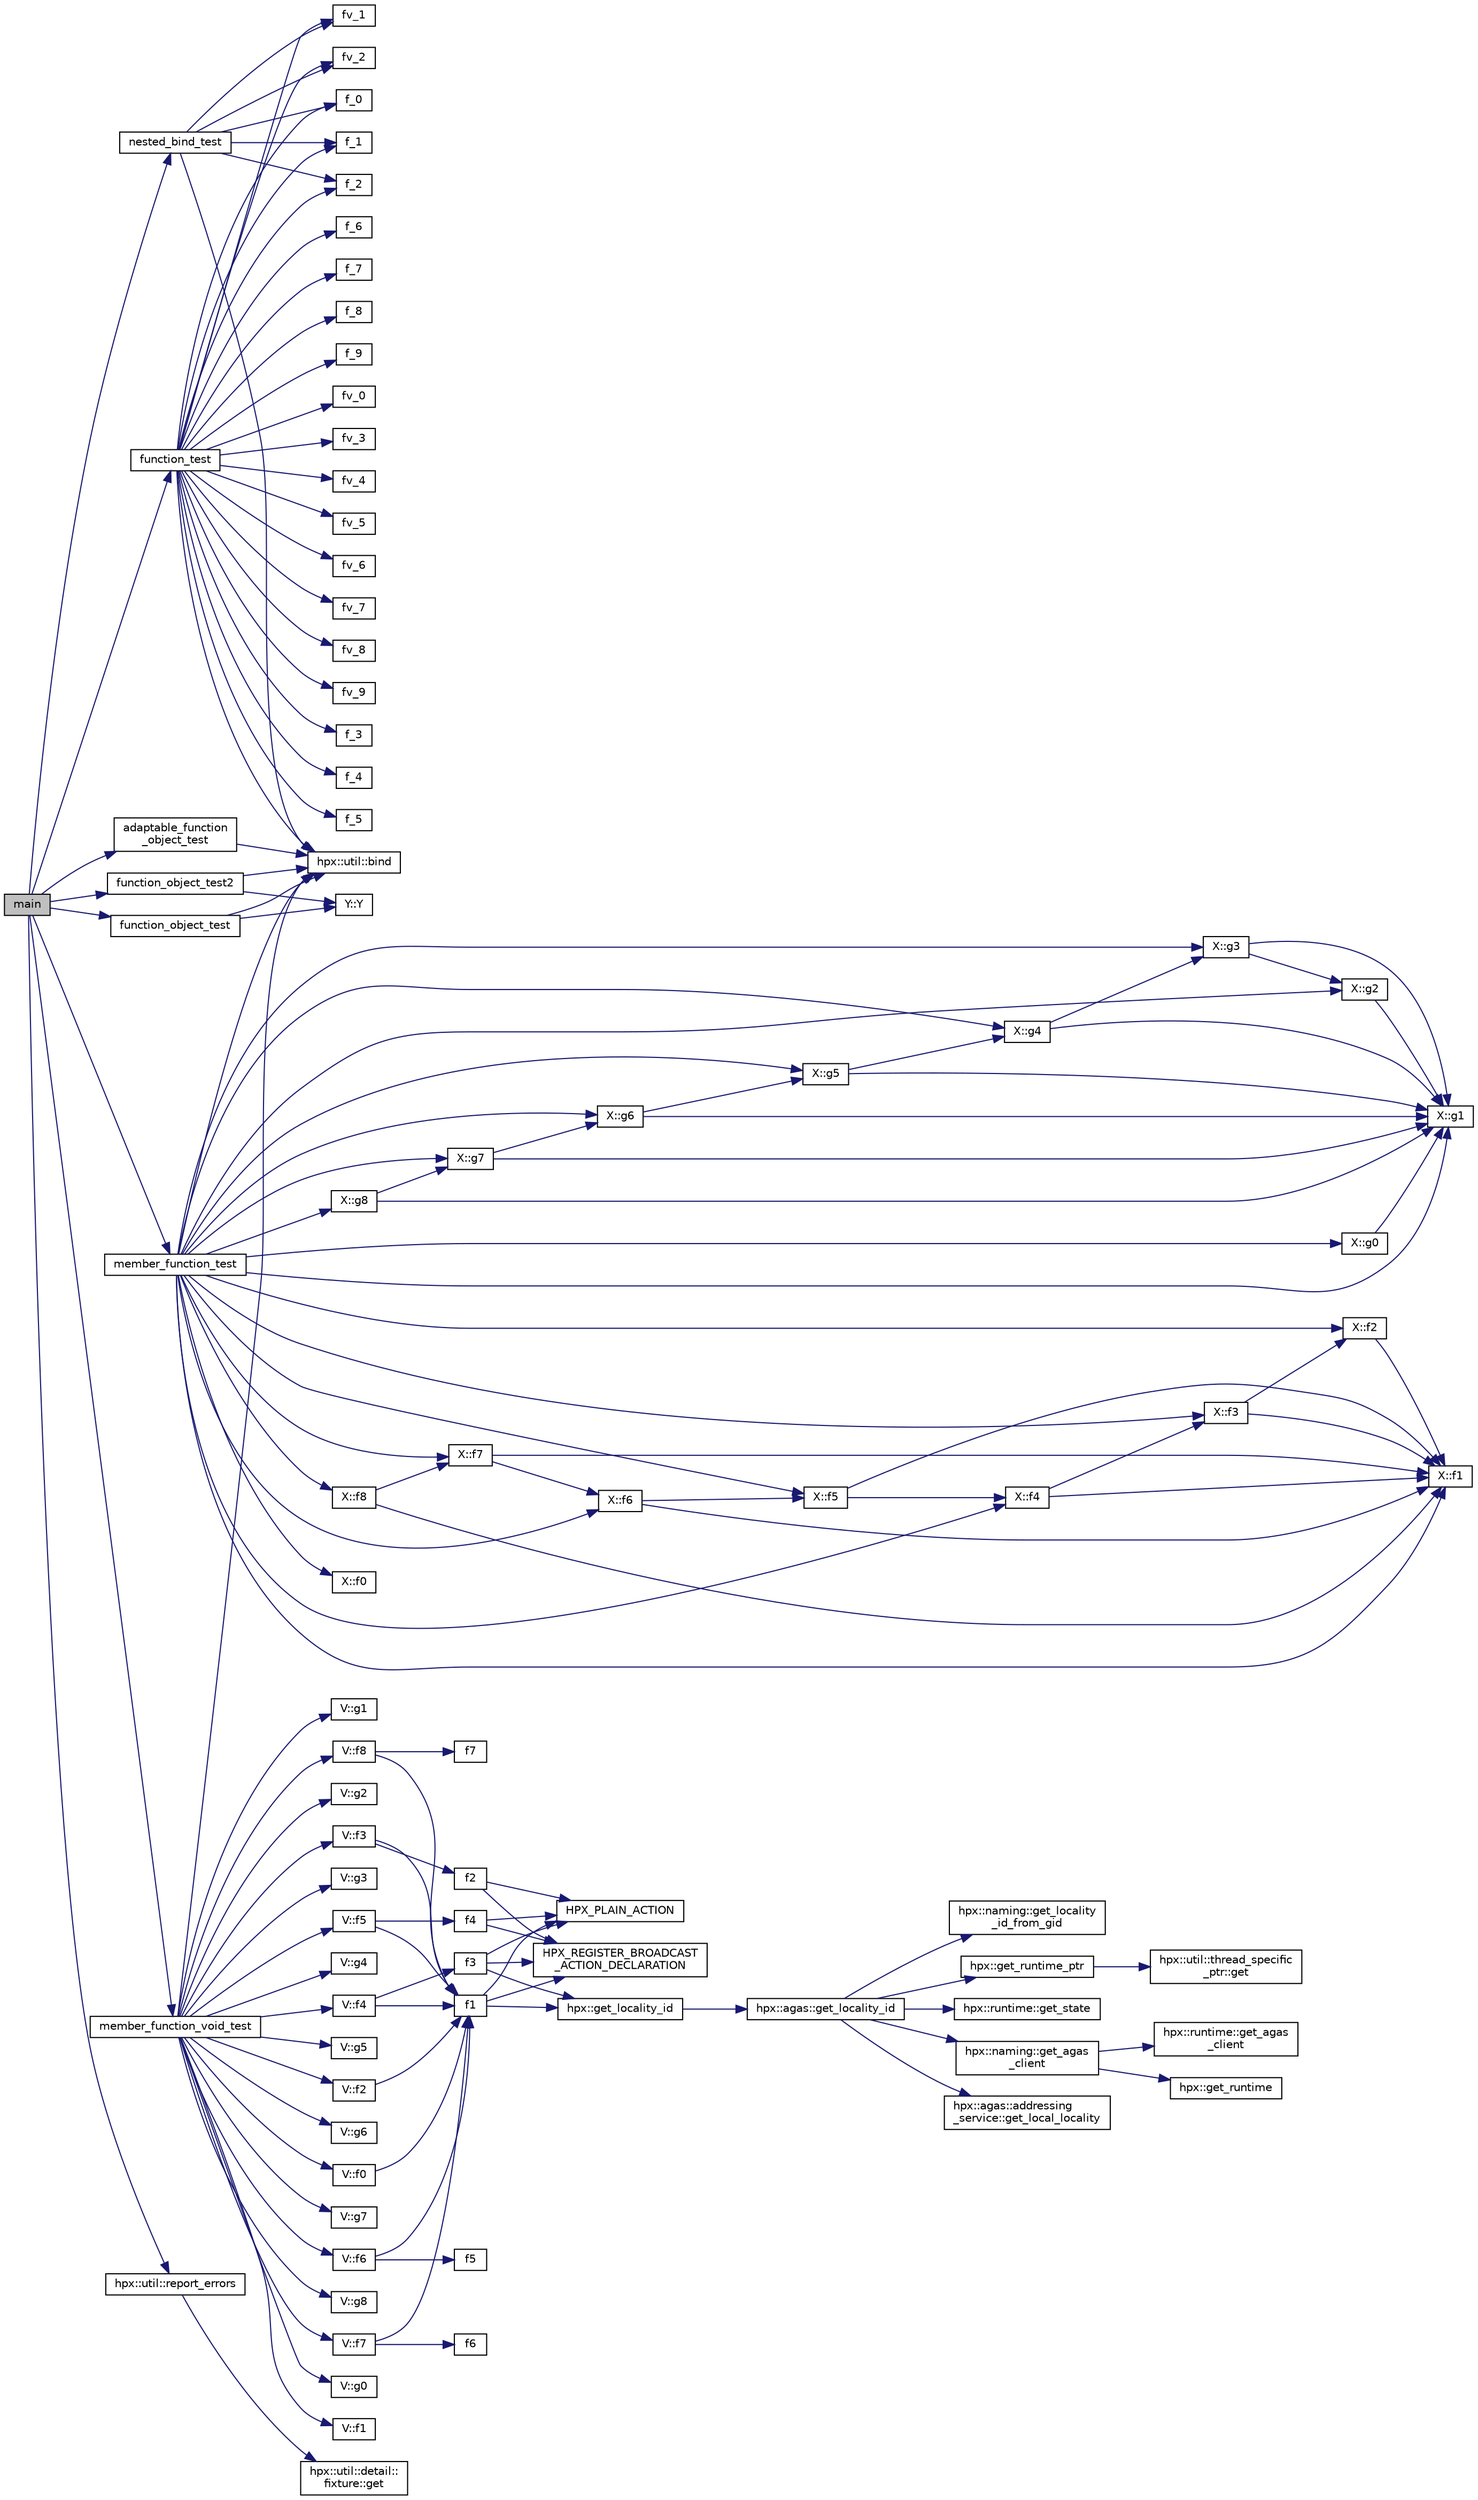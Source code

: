 digraph "main"
{
  edge [fontname="Helvetica",fontsize="10",labelfontname="Helvetica",labelfontsize="10"];
  node [fontname="Helvetica",fontsize="10",shape=record];
  rankdir="LR";
  Node123 [label="main",height=0.2,width=0.4,color="black", fillcolor="grey75", style="filled", fontcolor="black"];
  Node123 -> Node124 [color="midnightblue",fontsize="10",style="solid",fontname="Helvetica"];
  Node124 [label="function_test",height=0.2,width=0.4,color="black", fillcolor="white", style="filled",URL="$d0/dac/bind__test_8cpp.html#a6ee9de4d96e8df35a4364f08aad0eb29"];
  Node124 -> Node125 [color="midnightblue",fontsize="10",style="solid",fontname="Helvetica"];
  Node125 [label="hpx::util::bind",height=0.2,width=0.4,color="black", fillcolor="white", style="filled",URL="$df/dad/namespacehpx_1_1util.html#ad844caedf82a0173d6909d910c3e48c6"];
  Node124 -> Node126 [color="midnightblue",fontsize="10",style="solid",fontname="Helvetica"];
  Node126 [label="f_0",height=0.2,width=0.4,color="black", fillcolor="white", style="filled",URL="$d0/dac/bind__test_8cpp.html#a261979008f1a2cd47de120ec80540f80"];
  Node124 -> Node127 [color="midnightblue",fontsize="10",style="solid",fontname="Helvetica"];
  Node127 [label="f_1",height=0.2,width=0.4,color="black", fillcolor="white", style="filled",URL="$d0/dac/bind__test_8cpp.html#a52e27266a0c1af29c940b831d7d9d5d1"];
  Node124 -> Node128 [color="midnightblue",fontsize="10",style="solid",fontname="Helvetica"];
  Node128 [label="f_2",height=0.2,width=0.4,color="black", fillcolor="white", style="filled",URL="$d0/dac/bind__test_8cpp.html#a58ebfe4d1ac8dfaba39cc6d9bd0ceff3"];
  Node124 -> Node129 [color="midnightblue",fontsize="10",style="solid",fontname="Helvetica"];
  Node129 [label="f_3",height=0.2,width=0.4,color="black", fillcolor="white", style="filled",URL="$d0/dac/bind__test_8cpp.html#a4048f81826c4dcaa8ff4218929c0c12e"];
  Node124 -> Node130 [color="midnightblue",fontsize="10",style="solid",fontname="Helvetica"];
  Node130 [label="f_4",height=0.2,width=0.4,color="black", fillcolor="white", style="filled",URL="$d0/dac/bind__test_8cpp.html#ad9c5030fcce63249e037aab5080183a8"];
  Node124 -> Node131 [color="midnightblue",fontsize="10",style="solid",fontname="Helvetica"];
  Node131 [label="f_5",height=0.2,width=0.4,color="black", fillcolor="white", style="filled",URL="$d0/dac/bind__test_8cpp.html#aaef03360d34c837e14ef2de7a9dd99ca"];
  Node124 -> Node132 [color="midnightblue",fontsize="10",style="solid",fontname="Helvetica"];
  Node132 [label="f_6",height=0.2,width=0.4,color="black", fillcolor="white", style="filled",URL="$d0/dac/bind__test_8cpp.html#a62a586620736fa0708caf732e64430c1"];
  Node124 -> Node133 [color="midnightblue",fontsize="10",style="solid",fontname="Helvetica"];
  Node133 [label="f_7",height=0.2,width=0.4,color="black", fillcolor="white", style="filled",URL="$d0/dac/bind__test_8cpp.html#a9d1f9111aa55cb39d4aed8753233e829"];
  Node124 -> Node134 [color="midnightblue",fontsize="10",style="solid",fontname="Helvetica"];
  Node134 [label="f_8",height=0.2,width=0.4,color="black", fillcolor="white", style="filled",URL="$d0/dac/bind__test_8cpp.html#a9b56696ead1cbfa05260297a0170c131"];
  Node124 -> Node135 [color="midnightblue",fontsize="10",style="solid",fontname="Helvetica"];
  Node135 [label="f_9",height=0.2,width=0.4,color="black", fillcolor="white", style="filled",URL="$d0/dac/bind__test_8cpp.html#aafb5aff34ed32ada0c270679ea2a7699"];
  Node124 -> Node136 [color="midnightblue",fontsize="10",style="solid",fontname="Helvetica"];
  Node136 [label="fv_0",height=0.2,width=0.4,color="black", fillcolor="white", style="filled",URL="$d0/dac/bind__test_8cpp.html#ac364dfd804f49816bb7491b2c97dcac8"];
  Node124 -> Node137 [color="midnightblue",fontsize="10",style="solid",fontname="Helvetica"];
  Node137 [label="fv_1",height=0.2,width=0.4,color="black", fillcolor="white", style="filled",URL="$d0/dac/bind__test_8cpp.html#a82db00a6f6dfcde2399b05850b0ea382"];
  Node124 -> Node138 [color="midnightblue",fontsize="10",style="solid",fontname="Helvetica"];
  Node138 [label="fv_2",height=0.2,width=0.4,color="black", fillcolor="white", style="filled",URL="$d0/dac/bind__test_8cpp.html#a0366e914aebad67177a257c59ff0920b"];
  Node124 -> Node139 [color="midnightblue",fontsize="10",style="solid",fontname="Helvetica"];
  Node139 [label="fv_3",height=0.2,width=0.4,color="black", fillcolor="white", style="filled",URL="$d0/dac/bind__test_8cpp.html#a989f92653942d12c76d028713851217f"];
  Node124 -> Node140 [color="midnightblue",fontsize="10",style="solid",fontname="Helvetica"];
  Node140 [label="fv_4",height=0.2,width=0.4,color="black", fillcolor="white", style="filled",URL="$d0/dac/bind__test_8cpp.html#aa7ea936612f3cbbc2aff862ba3b30539"];
  Node124 -> Node141 [color="midnightblue",fontsize="10",style="solid",fontname="Helvetica"];
  Node141 [label="fv_5",height=0.2,width=0.4,color="black", fillcolor="white", style="filled",URL="$d0/dac/bind__test_8cpp.html#ace6691bf745ef92f70b7222cc1dbfe49"];
  Node124 -> Node142 [color="midnightblue",fontsize="10",style="solid",fontname="Helvetica"];
  Node142 [label="fv_6",height=0.2,width=0.4,color="black", fillcolor="white", style="filled",URL="$d0/dac/bind__test_8cpp.html#a59e719acccb6d3547e110800e62c896b"];
  Node124 -> Node143 [color="midnightblue",fontsize="10",style="solid",fontname="Helvetica"];
  Node143 [label="fv_7",height=0.2,width=0.4,color="black", fillcolor="white", style="filled",URL="$d0/dac/bind__test_8cpp.html#ad6fdd7205094c394f7424fecf42eaa27"];
  Node124 -> Node144 [color="midnightblue",fontsize="10",style="solid",fontname="Helvetica"];
  Node144 [label="fv_8",height=0.2,width=0.4,color="black", fillcolor="white", style="filled",URL="$d0/dac/bind__test_8cpp.html#a7811e0ff9884341463adec64e9425990"];
  Node124 -> Node145 [color="midnightblue",fontsize="10",style="solid",fontname="Helvetica"];
  Node145 [label="fv_9",height=0.2,width=0.4,color="black", fillcolor="white", style="filled",URL="$d0/dac/bind__test_8cpp.html#a1905ce4b714fec898db796845e0679e4"];
  Node123 -> Node146 [color="midnightblue",fontsize="10",style="solid",fontname="Helvetica"];
  Node146 [label="function_object_test",height=0.2,width=0.4,color="black", fillcolor="white", style="filled",URL="$d0/dac/bind__test_8cpp.html#a5813b64dd3cb2f38179d5390335c98c8"];
  Node146 -> Node125 [color="midnightblue",fontsize="10",style="solid",fontname="Helvetica"];
  Node146 -> Node147 [color="midnightblue",fontsize="10",style="solid",fontname="Helvetica"];
  Node147 [label="Y::Y",height=0.2,width=0.4,color="black", fillcolor="white", style="filled",URL="$dd/dc3/struct_y.html#a057bcc5c6f8aae5965bc0289838fa9e8"];
  Node123 -> Node148 [color="midnightblue",fontsize="10",style="solid",fontname="Helvetica"];
  Node148 [label="function_object_test2",height=0.2,width=0.4,color="black", fillcolor="white", style="filled",URL="$d0/dac/bind__test_8cpp.html#ae19e20689c4fbcf245e42a77edc6c3cd"];
  Node148 -> Node125 [color="midnightblue",fontsize="10",style="solid",fontname="Helvetica"];
  Node148 -> Node147 [color="midnightblue",fontsize="10",style="solid",fontname="Helvetica"];
  Node123 -> Node149 [color="midnightblue",fontsize="10",style="solid",fontname="Helvetica"];
  Node149 [label="adaptable_function\l_object_test",height=0.2,width=0.4,color="black", fillcolor="white", style="filled",URL="$d0/dac/bind__test_8cpp.html#a02e44b1a9858fe6cab059ad1b6d92e45"];
  Node149 -> Node125 [color="midnightblue",fontsize="10",style="solid",fontname="Helvetica"];
  Node123 -> Node150 [color="midnightblue",fontsize="10",style="solid",fontname="Helvetica"];
  Node150 [label="member_function_test",height=0.2,width=0.4,color="black", fillcolor="white", style="filled",URL="$d0/dac/bind__test_8cpp.html#a88e5cb4beee47844ffcd89c13eb2db53"];
  Node150 -> Node125 [color="midnightblue",fontsize="10",style="solid",fontname="Helvetica"];
  Node150 -> Node151 [color="midnightblue",fontsize="10",style="solid",fontname="Helvetica"];
  Node151 [label="X::f0",height=0.2,width=0.4,color="black", fillcolor="white", style="filled",URL="$d9/d80/struct_x.html#a83a8df3af3dece389c5d561935b2a1f1"];
  Node150 -> Node152 [color="midnightblue",fontsize="10",style="solid",fontname="Helvetica"];
  Node152 [label="X::g0",height=0.2,width=0.4,color="black", fillcolor="white", style="filled",URL="$d9/d80/struct_x.html#aedc1e298ab8551de6d9e56e98df97d4c"];
  Node152 -> Node153 [color="midnightblue",fontsize="10",style="solid",fontname="Helvetica"];
  Node153 [label="X::g1",height=0.2,width=0.4,color="black", fillcolor="white", style="filled",URL="$d9/d80/struct_x.html#a97aa20c915c28fdea9a2d7ad3d2dc9fa"];
  Node150 -> Node154 [color="midnightblue",fontsize="10",style="solid",fontname="Helvetica"];
  Node154 [label="X::f1",height=0.2,width=0.4,color="black", fillcolor="white", style="filled",URL="$d9/d80/struct_x.html#a4b13a580279f68c0815bdfa0ceb81a36"];
  Node150 -> Node153 [color="midnightblue",fontsize="10",style="solid",fontname="Helvetica"];
  Node150 -> Node155 [color="midnightblue",fontsize="10",style="solid",fontname="Helvetica"];
  Node155 [label="X::f2",height=0.2,width=0.4,color="black", fillcolor="white", style="filled",URL="$d9/d80/struct_x.html#abead17ebf63427076f32b0d669052a81"];
  Node155 -> Node154 [color="midnightblue",fontsize="10",style="solid",fontname="Helvetica"];
  Node150 -> Node156 [color="midnightblue",fontsize="10",style="solid",fontname="Helvetica"];
  Node156 [label="X::g2",height=0.2,width=0.4,color="black", fillcolor="white", style="filled",URL="$d9/d80/struct_x.html#a2a3a78dcc50deb66ef66849085fb838a"];
  Node156 -> Node153 [color="midnightblue",fontsize="10",style="solid",fontname="Helvetica"];
  Node150 -> Node157 [color="midnightblue",fontsize="10",style="solid",fontname="Helvetica"];
  Node157 [label="X::f3",height=0.2,width=0.4,color="black", fillcolor="white", style="filled",URL="$d9/d80/struct_x.html#a96b39955c6e699ea096325dd02930119"];
  Node157 -> Node155 [color="midnightblue",fontsize="10",style="solid",fontname="Helvetica"];
  Node157 -> Node154 [color="midnightblue",fontsize="10",style="solid",fontname="Helvetica"];
  Node150 -> Node158 [color="midnightblue",fontsize="10",style="solid",fontname="Helvetica"];
  Node158 [label="X::g3",height=0.2,width=0.4,color="black", fillcolor="white", style="filled",URL="$d9/d80/struct_x.html#a923c2a96359512bbd6fb1ab2b18f561f"];
  Node158 -> Node156 [color="midnightblue",fontsize="10",style="solid",fontname="Helvetica"];
  Node158 -> Node153 [color="midnightblue",fontsize="10",style="solid",fontname="Helvetica"];
  Node150 -> Node159 [color="midnightblue",fontsize="10",style="solid",fontname="Helvetica"];
  Node159 [label="X::f4",height=0.2,width=0.4,color="black", fillcolor="white", style="filled",URL="$d9/d80/struct_x.html#a617a1f581fd69596cb59fad83d02d7da"];
  Node159 -> Node157 [color="midnightblue",fontsize="10",style="solid",fontname="Helvetica"];
  Node159 -> Node154 [color="midnightblue",fontsize="10",style="solid",fontname="Helvetica"];
  Node150 -> Node160 [color="midnightblue",fontsize="10",style="solid",fontname="Helvetica"];
  Node160 [label="X::g4",height=0.2,width=0.4,color="black", fillcolor="white", style="filled",URL="$d9/d80/struct_x.html#a081a2b301c04ca42694c3af39e40f852"];
  Node160 -> Node158 [color="midnightblue",fontsize="10",style="solid",fontname="Helvetica"];
  Node160 -> Node153 [color="midnightblue",fontsize="10",style="solid",fontname="Helvetica"];
  Node150 -> Node161 [color="midnightblue",fontsize="10",style="solid",fontname="Helvetica"];
  Node161 [label="X::f5",height=0.2,width=0.4,color="black", fillcolor="white", style="filled",URL="$d9/d80/struct_x.html#a4407376897e8748ef73bff13187a7640"];
  Node161 -> Node159 [color="midnightblue",fontsize="10",style="solid",fontname="Helvetica"];
  Node161 -> Node154 [color="midnightblue",fontsize="10",style="solid",fontname="Helvetica"];
  Node150 -> Node162 [color="midnightblue",fontsize="10",style="solid",fontname="Helvetica"];
  Node162 [label="X::g5",height=0.2,width=0.4,color="black", fillcolor="white", style="filled",URL="$d9/d80/struct_x.html#afb95222f4c2342e9ff9a87b7cd6b7ae3"];
  Node162 -> Node160 [color="midnightblue",fontsize="10",style="solid",fontname="Helvetica"];
  Node162 -> Node153 [color="midnightblue",fontsize="10",style="solid",fontname="Helvetica"];
  Node150 -> Node163 [color="midnightblue",fontsize="10",style="solid",fontname="Helvetica"];
  Node163 [label="X::f6",height=0.2,width=0.4,color="black", fillcolor="white", style="filled",URL="$d9/d80/struct_x.html#a0ba6dad92a64fe568ed7184e59356167"];
  Node163 -> Node161 [color="midnightblue",fontsize="10",style="solid",fontname="Helvetica"];
  Node163 -> Node154 [color="midnightblue",fontsize="10",style="solid",fontname="Helvetica"];
  Node150 -> Node164 [color="midnightblue",fontsize="10",style="solid",fontname="Helvetica"];
  Node164 [label="X::g6",height=0.2,width=0.4,color="black", fillcolor="white", style="filled",URL="$d9/d80/struct_x.html#ad7d289e00f81a8dee32b17654f20f88f"];
  Node164 -> Node162 [color="midnightblue",fontsize="10",style="solid",fontname="Helvetica"];
  Node164 -> Node153 [color="midnightblue",fontsize="10",style="solid",fontname="Helvetica"];
  Node150 -> Node165 [color="midnightblue",fontsize="10",style="solid",fontname="Helvetica"];
  Node165 [label="X::f7",height=0.2,width=0.4,color="black", fillcolor="white", style="filled",URL="$d9/d80/struct_x.html#a6c2d587d7a1d77cea56a91ab664130b8"];
  Node165 -> Node163 [color="midnightblue",fontsize="10",style="solid",fontname="Helvetica"];
  Node165 -> Node154 [color="midnightblue",fontsize="10",style="solid",fontname="Helvetica"];
  Node150 -> Node166 [color="midnightblue",fontsize="10",style="solid",fontname="Helvetica"];
  Node166 [label="X::g7",height=0.2,width=0.4,color="black", fillcolor="white", style="filled",URL="$d9/d80/struct_x.html#a3b4af95e2c502f6341226e23c00e7a61"];
  Node166 -> Node164 [color="midnightblue",fontsize="10",style="solid",fontname="Helvetica"];
  Node166 -> Node153 [color="midnightblue",fontsize="10",style="solid",fontname="Helvetica"];
  Node150 -> Node167 [color="midnightblue",fontsize="10",style="solid",fontname="Helvetica"];
  Node167 [label="X::f8",height=0.2,width=0.4,color="black", fillcolor="white", style="filled",URL="$d9/d80/struct_x.html#af8508c9acafc85697f3ac8c96a7a2b8c"];
  Node167 -> Node165 [color="midnightblue",fontsize="10",style="solid",fontname="Helvetica"];
  Node167 -> Node154 [color="midnightblue",fontsize="10",style="solid",fontname="Helvetica"];
  Node150 -> Node168 [color="midnightblue",fontsize="10",style="solid",fontname="Helvetica"];
  Node168 [label="X::g8",height=0.2,width=0.4,color="black", fillcolor="white", style="filled",URL="$d9/d80/struct_x.html#a4ec6d55e0cfe8486410df3a15129e762"];
  Node168 -> Node166 [color="midnightblue",fontsize="10",style="solid",fontname="Helvetica"];
  Node168 -> Node153 [color="midnightblue",fontsize="10",style="solid",fontname="Helvetica"];
  Node123 -> Node169 [color="midnightblue",fontsize="10",style="solid",fontname="Helvetica"];
  Node169 [label="member_function_void_test",height=0.2,width=0.4,color="black", fillcolor="white", style="filled",URL="$d0/dac/bind__test_8cpp.html#a0cd26a0269df9255c264fc823bfe4cd2"];
  Node169 -> Node125 [color="midnightblue",fontsize="10",style="solid",fontname="Helvetica"];
  Node169 -> Node170 [color="midnightblue",fontsize="10",style="solid",fontname="Helvetica"];
  Node170 [label="V::f0",height=0.2,width=0.4,color="black", fillcolor="white", style="filled",URL="$d1/d19/struct_v.html#a7f5f018047748e35522406c1ff8bda5d"];
  Node170 -> Node171 [color="midnightblue",fontsize="10",style="solid",fontname="Helvetica"];
  Node171 [label="f1",height=0.2,width=0.4,color="black", fillcolor="white", style="filled",URL="$d8/d8b/broadcast_8cpp.html#a1751fbd41f2529b84514a9dbd767959a"];
  Node171 -> Node172 [color="midnightblue",fontsize="10",style="solid",fontname="Helvetica"];
  Node172 [label="hpx::get_locality_id",height=0.2,width=0.4,color="black", fillcolor="white", style="filled",URL="$d8/d83/namespacehpx.html#a158d7c54a657bb364c1704033010697b",tooltip="Return the number of the locality this function is being called from. "];
  Node172 -> Node173 [color="midnightblue",fontsize="10",style="solid",fontname="Helvetica"];
  Node173 [label="hpx::agas::get_locality_id",height=0.2,width=0.4,color="black", fillcolor="white", style="filled",URL="$dc/d54/namespacehpx_1_1agas.html#a491cc2ddecdf0f1a9129900caa6a4d3e"];
  Node173 -> Node174 [color="midnightblue",fontsize="10",style="solid",fontname="Helvetica"];
  Node174 [label="hpx::get_runtime_ptr",height=0.2,width=0.4,color="black", fillcolor="white", style="filled",URL="$d8/d83/namespacehpx.html#af29daf2bb3e01b4d6495a1742b6cce64"];
  Node174 -> Node175 [color="midnightblue",fontsize="10",style="solid",fontname="Helvetica"];
  Node175 [label="hpx::util::thread_specific\l_ptr::get",height=0.2,width=0.4,color="black", fillcolor="white", style="filled",URL="$d4/d4c/structhpx_1_1util_1_1thread__specific__ptr.html#a3b27d8520710478aa41d1f74206bdba9"];
  Node173 -> Node176 [color="midnightblue",fontsize="10",style="solid",fontname="Helvetica"];
  Node176 [label="hpx::runtime::get_state",height=0.2,width=0.4,color="black", fillcolor="white", style="filled",URL="$d0/d7b/classhpx_1_1runtime.html#ab405f80e060dac95d624520f38b0524c"];
  Node173 -> Node177 [color="midnightblue",fontsize="10",style="solid",fontname="Helvetica"];
  Node177 [label="hpx::naming::get_agas\l_client",height=0.2,width=0.4,color="black", fillcolor="white", style="filled",URL="$d4/dc9/namespacehpx_1_1naming.html#a0408fffd5d34b620712a801b0ae3b032"];
  Node177 -> Node178 [color="midnightblue",fontsize="10",style="solid",fontname="Helvetica"];
  Node178 [label="hpx::get_runtime",height=0.2,width=0.4,color="black", fillcolor="white", style="filled",URL="$d8/d83/namespacehpx.html#aef902cc6c7dd3b9fbadf34d1e850a070"];
  Node177 -> Node179 [color="midnightblue",fontsize="10",style="solid",fontname="Helvetica"];
  Node179 [label="hpx::runtime::get_agas\l_client",height=0.2,width=0.4,color="black", fillcolor="white", style="filled",URL="$d0/d7b/classhpx_1_1runtime.html#aeb5dddd30d6b9861669af8ad44d1a96a"];
  Node173 -> Node180 [color="midnightblue",fontsize="10",style="solid",fontname="Helvetica"];
  Node180 [label="hpx::agas::addressing\l_service::get_local_locality",height=0.2,width=0.4,color="black", fillcolor="white", style="filled",URL="$db/d58/structhpx_1_1agas_1_1addressing__service.html#ab52c19a37c2a7a006c6c15f90ad0539c"];
  Node173 -> Node181 [color="midnightblue",fontsize="10",style="solid",fontname="Helvetica"];
  Node181 [label="hpx::naming::get_locality\l_id_from_gid",height=0.2,width=0.4,color="black", fillcolor="white", style="filled",URL="$d4/dc9/namespacehpx_1_1naming.html#a7fd43037784560bd04fda9b49e33529f"];
  Node171 -> Node182 [color="midnightblue",fontsize="10",style="solid",fontname="Helvetica"];
  Node182 [label="HPX_PLAIN_ACTION",height=0.2,width=0.4,color="black", fillcolor="white", style="filled",URL="$d8/d8b/broadcast_8cpp.html#a19685a0394ce6a99351f7a679f6eeefc"];
  Node171 -> Node183 [color="midnightblue",fontsize="10",style="solid",fontname="Helvetica"];
  Node183 [label="HPX_REGISTER_BROADCAST\l_ACTION_DECLARATION",height=0.2,width=0.4,color="black", fillcolor="white", style="filled",URL="$d7/d38/addressing__service_8cpp.html#a573d764d9cb34eec46a4bdffcf07875f"];
  Node169 -> Node184 [color="midnightblue",fontsize="10",style="solid",fontname="Helvetica"];
  Node184 [label="V::g0",height=0.2,width=0.4,color="black", fillcolor="white", style="filled",URL="$d1/d19/struct_v.html#a13e7982ee3d59ce19623e6b338758c41"];
  Node169 -> Node185 [color="midnightblue",fontsize="10",style="solid",fontname="Helvetica"];
  Node185 [label="V::f1",height=0.2,width=0.4,color="black", fillcolor="white", style="filled",URL="$d1/d19/struct_v.html#aa8a47eaf2102cc6b2fc908bd02dd4465"];
  Node169 -> Node186 [color="midnightblue",fontsize="10",style="solid",fontname="Helvetica"];
  Node186 [label="V::g1",height=0.2,width=0.4,color="black", fillcolor="white", style="filled",URL="$d1/d19/struct_v.html#a89853da98e7b13a1750facf2f4406af2"];
  Node169 -> Node187 [color="midnightblue",fontsize="10",style="solid",fontname="Helvetica"];
  Node187 [label="V::f2",height=0.2,width=0.4,color="black", fillcolor="white", style="filled",URL="$d1/d19/struct_v.html#a9fc906cba52e02e38ae3f6c64829d5ba"];
  Node187 -> Node171 [color="midnightblue",fontsize="10",style="solid",fontname="Helvetica"];
  Node169 -> Node188 [color="midnightblue",fontsize="10",style="solid",fontname="Helvetica"];
  Node188 [label="V::g2",height=0.2,width=0.4,color="black", fillcolor="white", style="filled",URL="$d1/d19/struct_v.html#a54bcd833c27c7b40206d3278233ca9a5"];
  Node169 -> Node189 [color="midnightblue",fontsize="10",style="solid",fontname="Helvetica"];
  Node189 [label="V::f3",height=0.2,width=0.4,color="black", fillcolor="white", style="filled",URL="$d1/d19/struct_v.html#a02773f8887370a6b6c06aaa43c9ef7ba"];
  Node189 -> Node190 [color="midnightblue",fontsize="10",style="solid",fontname="Helvetica"];
  Node190 [label="f2",height=0.2,width=0.4,color="black", fillcolor="white", style="filled",URL="$d8/d8b/broadcast_8cpp.html#a90b718127ae383af9c1b52fb8d5e1166"];
  Node190 -> Node182 [color="midnightblue",fontsize="10",style="solid",fontname="Helvetica"];
  Node190 -> Node183 [color="midnightblue",fontsize="10",style="solid",fontname="Helvetica"];
  Node189 -> Node171 [color="midnightblue",fontsize="10",style="solid",fontname="Helvetica"];
  Node169 -> Node191 [color="midnightblue",fontsize="10",style="solid",fontname="Helvetica"];
  Node191 [label="V::g3",height=0.2,width=0.4,color="black", fillcolor="white", style="filled",URL="$d1/d19/struct_v.html#aa835c194cddcf6b1e02960d8117f6282"];
  Node169 -> Node192 [color="midnightblue",fontsize="10",style="solid",fontname="Helvetica"];
  Node192 [label="V::f4",height=0.2,width=0.4,color="black", fillcolor="white", style="filled",URL="$d1/d19/struct_v.html#aea51b7ff5554ae7ac78437adb2d6b128"];
  Node192 -> Node193 [color="midnightblue",fontsize="10",style="solid",fontname="Helvetica"];
  Node193 [label="f3",height=0.2,width=0.4,color="black", fillcolor="white", style="filled",URL="$d8/d8b/broadcast_8cpp.html#a9bac347cb7dd97427ecd2dd58525b646"];
  Node193 -> Node172 [color="midnightblue",fontsize="10",style="solid",fontname="Helvetica"];
  Node193 -> Node182 [color="midnightblue",fontsize="10",style="solid",fontname="Helvetica"];
  Node193 -> Node183 [color="midnightblue",fontsize="10",style="solid",fontname="Helvetica"];
  Node192 -> Node171 [color="midnightblue",fontsize="10",style="solid",fontname="Helvetica"];
  Node169 -> Node194 [color="midnightblue",fontsize="10",style="solid",fontname="Helvetica"];
  Node194 [label="V::g4",height=0.2,width=0.4,color="black", fillcolor="white", style="filled",URL="$d1/d19/struct_v.html#a05ab7a65b4aa5ae4238a30cac5ccbe0f"];
  Node169 -> Node195 [color="midnightblue",fontsize="10",style="solid",fontname="Helvetica"];
  Node195 [label="V::f5",height=0.2,width=0.4,color="black", fillcolor="white", style="filled",URL="$d1/d19/struct_v.html#ac8b9d79c01edf38bec04859019c58cc3"];
  Node195 -> Node196 [color="midnightblue",fontsize="10",style="solid",fontname="Helvetica"];
  Node196 [label="f4",height=0.2,width=0.4,color="black", fillcolor="white", style="filled",URL="$d8/d8b/broadcast_8cpp.html#a5b236ab98826d39f84ab55740c192155"];
  Node196 -> Node182 [color="midnightblue",fontsize="10",style="solid",fontname="Helvetica"];
  Node196 -> Node183 [color="midnightblue",fontsize="10",style="solid",fontname="Helvetica"];
  Node195 -> Node171 [color="midnightblue",fontsize="10",style="solid",fontname="Helvetica"];
  Node169 -> Node197 [color="midnightblue",fontsize="10",style="solid",fontname="Helvetica"];
  Node197 [label="V::g5",height=0.2,width=0.4,color="black", fillcolor="white", style="filled",URL="$d1/d19/struct_v.html#a117fde7de5ed18a87c4d76c0c4bfe4d1"];
  Node169 -> Node198 [color="midnightblue",fontsize="10",style="solid",fontname="Helvetica"];
  Node198 [label="V::f6",height=0.2,width=0.4,color="black", fillcolor="white", style="filled",URL="$d1/d19/struct_v.html#a7ac1db2908e6994ee28ceeda483e6687"];
  Node198 -> Node199 [color="midnightblue",fontsize="10",style="solid",fontname="Helvetica"];
  Node199 [label="f5",height=0.2,width=0.4,color="black", fillcolor="white", style="filled",URL="$d2/db4/bind__stateful__test_8cpp.html#ab06564809fe267da5a377a20abddcd94"];
  Node198 -> Node171 [color="midnightblue",fontsize="10",style="solid",fontname="Helvetica"];
  Node169 -> Node200 [color="midnightblue",fontsize="10",style="solid",fontname="Helvetica"];
  Node200 [label="V::g6",height=0.2,width=0.4,color="black", fillcolor="white", style="filled",URL="$d1/d19/struct_v.html#a64a80cea52fcef494eacbe397ea708e2"];
  Node169 -> Node201 [color="midnightblue",fontsize="10",style="solid",fontname="Helvetica"];
  Node201 [label="V::f7",height=0.2,width=0.4,color="black", fillcolor="white", style="filled",URL="$d1/d19/struct_v.html#ae80753b9b052b25bbce50fa378f85256"];
  Node201 -> Node202 [color="midnightblue",fontsize="10",style="solid",fontname="Helvetica"];
  Node202 [label="f6",height=0.2,width=0.4,color="black", fillcolor="white", style="filled",URL="$d2/db4/bind__stateful__test_8cpp.html#a1d8476107a50c7626327b5dda1f9db48"];
  Node201 -> Node171 [color="midnightblue",fontsize="10",style="solid",fontname="Helvetica"];
  Node169 -> Node203 [color="midnightblue",fontsize="10",style="solid",fontname="Helvetica"];
  Node203 [label="V::g7",height=0.2,width=0.4,color="black", fillcolor="white", style="filled",URL="$d1/d19/struct_v.html#a4ad99fb194eb5d94590afe89c1998279"];
  Node169 -> Node204 [color="midnightblue",fontsize="10",style="solid",fontname="Helvetica"];
  Node204 [label="V::f8",height=0.2,width=0.4,color="black", fillcolor="white", style="filled",URL="$d1/d19/struct_v.html#aa62d4752ca21a38446499fd274ab2807"];
  Node204 -> Node205 [color="midnightblue",fontsize="10",style="solid",fontname="Helvetica"];
  Node205 [label="f7",height=0.2,width=0.4,color="black", fillcolor="white", style="filled",URL="$d2/db4/bind__stateful__test_8cpp.html#a4c07b8e5754ee7b09f56596b976fc8bf"];
  Node204 -> Node171 [color="midnightblue",fontsize="10",style="solid",fontname="Helvetica"];
  Node169 -> Node206 [color="midnightblue",fontsize="10",style="solid",fontname="Helvetica"];
  Node206 [label="V::g8",height=0.2,width=0.4,color="black", fillcolor="white", style="filled",URL="$d1/d19/struct_v.html#a3b257c0c1b68e0a74eba0ba843bbdf2e"];
  Node123 -> Node207 [color="midnightblue",fontsize="10",style="solid",fontname="Helvetica"];
  Node207 [label="nested_bind_test",height=0.2,width=0.4,color="black", fillcolor="white", style="filled",URL="$d0/dac/bind__test_8cpp.html#aa67fcc800e5e4d32d40158e1329184ee"];
  Node207 -> Node125 [color="midnightblue",fontsize="10",style="solid",fontname="Helvetica"];
  Node207 -> Node127 [color="midnightblue",fontsize="10",style="solid",fontname="Helvetica"];
  Node207 -> Node128 [color="midnightblue",fontsize="10",style="solid",fontname="Helvetica"];
  Node207 -> Node126 [color="midnightblue",fontsize="10",style="solid",fontname="Helvetica"];
  Node207 -> Node137 [color="midnightblue",fontsize="10",style="solid",fontname="Helvetica"];
  Node207 -> Node138 [color="midnightblue",fontsize="10",style="solid",fontname="Helvetica"];
  Node123 -> Node208 [color="midnightblue",fontsize="10",style="solid",fontname="Helvetica"];
  Node208 [label="hpx::util::report_errors",height=0.2,width=0.4,color="black", fillcolor="white", style="filled",URL="$df/dad/namespacehpx_1_1util.html#afbf0ff58a7808ecc4cdb8a9225cd4164"];
  Node208 -> Node209 [color="midnightblue",fontsize="10",style="solid",fontname="Helvetica"];
  Node209 [label="hpx::util::detail::\lfixture::get",height=0.2,width=0.4,color="black", fillcolor="white", style="filled",URL="$d4/dd9/structhpx_1_1util_1_1detail_1_1fixture.html#a556e0694a5dd410f2a6cbd58917c585c"];
}
